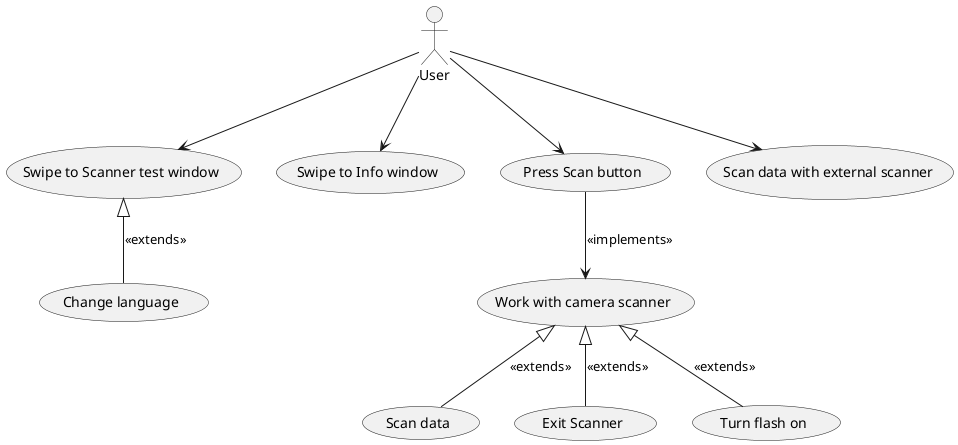 @startuml UseCaseDiagram


usecase swipeLeft as "Swipe to Scanner test window"
usecase swipeRight as "Swipe to Info window"
usecase pressScan as "Press Scan button"
usecase scanExternal as "Scan data with external scanner"


usecase scanData as "Scan data"
usecase exitScanner as "Exit Scanner"
usecase flashOn as "Turn flash on"
usecase scannerActivity as "Work with camera scanner"

usecase changeLanguage as "Change language"

scanData -up-|> scannerActivity: <<extends>>
flashOn -up-|> scannerActivity: <<extends>>
exitScanner -up-|> scannerActivity: <<extends>>
pressScan -down-> scannerActivity: <<implements>>

changeLanguage -up-|> swipeLeft: <<extends>>




actor User

User --> scanExternal
User --> swipeLeft
User --> swipeRight
User --> pressScan

@enduml
